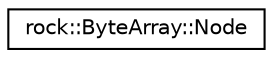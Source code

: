 digraph "类继承关系图"
{
 // LATEX_PDF_SIZE
  edge [fontname="Helvetica",fontsize="10",labelfontname="Helvetica",labelfontsize="10"];
  node [fontname="Helvetica",fontsize="10",shape=record];
  rankdir="LR";
  Node0 [label="rock::ByteArray::Node",height=0.2,width=0.4,color="black", fillcolor="white", style="filled",URL="$structrock_1_1ByteArray_1_1Node.html",tooltip="ByteArray的存储节点"];
}
